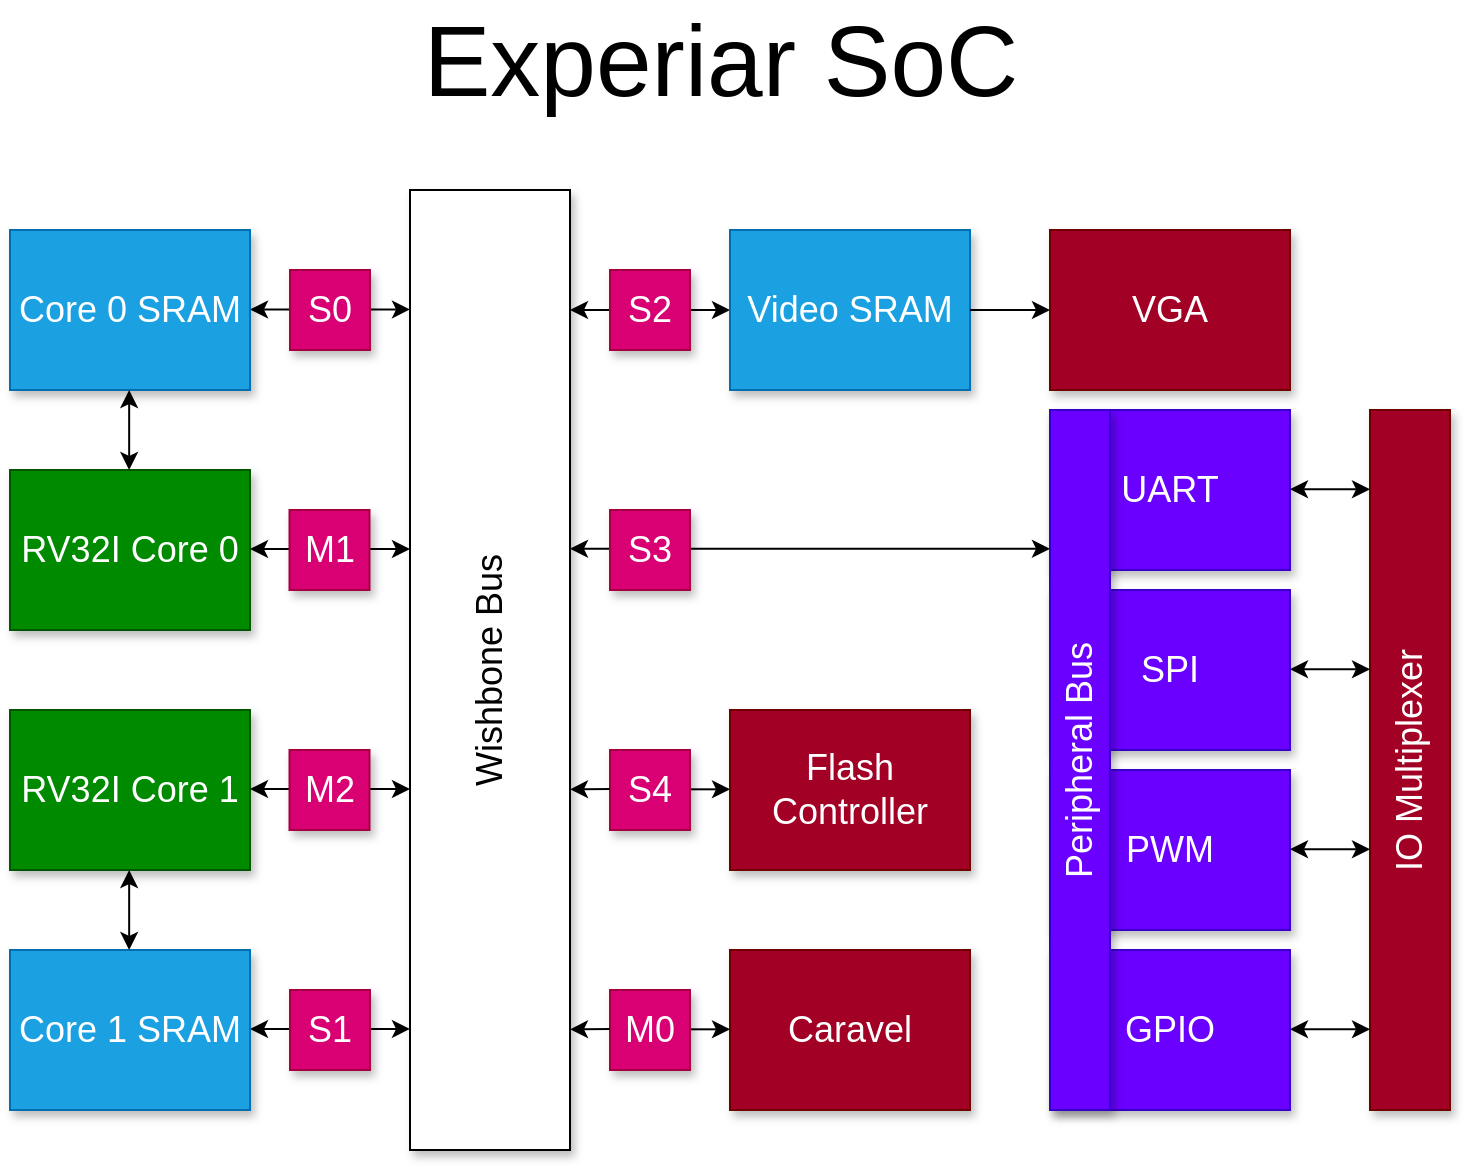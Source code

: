 <mxfile version="18.0.6" type="device" pages="4"><diagram name="Overview" id="90a13364-a465-7bf4-72fc-28e22215d7a0"><mxGraphModel dx="1422" dy="845" grid="1" gridSize="10" guides="1" tooltips="1" connect="1" arrows="1" fold="1" page="1" pageScale="1.5" pageWidth="1600" pageHeight="900" math="0" shadow="0"><root><mxCell id="0" style=";html=1;"/><mxCell id="1" style=";html=1;" parent="0"/><mxCell id="UZ_Ps5g1IbQc_ZWrnwA6-3" value="Wishbone Bus" style="whiteSpace=wrap;html=1;shadow=1;fontSize=18;horizontal=0;" parent="1" vertex="1"><mxGeometry x="600" y="220" width="80" height="480" as="geometry"/></mxCell><mxCell id="UZ_Ps5g1IbQc_ZWrnwA6-5" style="edgeStyle=elbowEdgeStyle;rounded=0;html=1;startArrow=classic;startFill=1;jettySize=auto;orthogonalLoop=1;fontSize=18;elbow=vertical;" parent="1" edge="1"><mxGeometry relative="1" as="geometry"><Array as="points"><mxPoint x="730" y="399.38"/></Array><mxPoint x="680" y="399.38" as="sourcePoint"/><mxPoint x="920" y="399.38" as="targetPoint"/></mxGeometry></mxCell><mxCell id="UZ_Ps5g1IbQc_ZWrnwA6-7" value="RV32I Core 1" style="whiteSpace=wrap;html=1;shadow=1;fontSize=18;fillColor=#008a00;fontColor=#ffffff;strokeColor=#005700;" parent="1" vertex="1"><mxGeometry x="400" y="480" width="120" height="80" as="geometry"/></mxCell><mxCell id="UZ_Ps5g1IbQc_ZWrnwA6-8" value="Caravel" style="whiteSpace=wrap;html=1;shadow=1;fontSize=18;fillColor=#a20025;fontColor=#ffffff;strokeColor=#6F0000;" parent="1" vertex="1"><mxGeometry x="760" y="600" width="120" height="80" as="geometry"/></mxCell><mxCell id="UZ_Ps5g1IbQc_ZWrnwA6-9" value="GPIO" style="whiteSpace=wrap;html=1;shadow=1;fontSize=18;fillColor=#6a00ff;fontColor=#ffffff;strokeColor=#3700CC;" parent="1" vertex="1"><mxGeometry x="920" y="600" width="120" height="80" as="geometry"/></mxCell><mxCell id="UZ_Ps5g1IbQc_ZWrnwA6-10" value="UART" style="whiteSpace=wrap;html=1;shadow=1;fontSize=18;fillColor=#6a00ff;fontColor=#ffffff;strokeColor=#3700CC;" parent="1" vertex="1"><mxGeometry x="920" y="330" width="120" height="80" as="geometry"/></mxCell><mxCell id="UZ_Ps5g1IbQc_ZWrnwA6-11" value="SPI" style="whiteSpace=wrap;html=1;shadow=1;fontSize=18;fillColor=#6a00ff;fontColor=#ffffff;strokeColor=#3700CC;" parent="1" vertex="1"><mxGeometry x="920" y="420" width="120" height="80" as="geometry"/></mxCell><mxCell id="UZ_Ps5g1IbQc_ZWrnwA6-12" value="PWM" style="whiteSpace=wrap;html=1;shadow=1;fontSize=18;fillColor=#6a00ff;fontColor=#ffffff;strokeColor=#3700CC;" parent="1" vertex="1"><mxGeometry x="920" y="510" width="120" height="80" as="geometry"/></mxCell><mxCell id="UZ_Ps5g1IbQc_ZWrnwA6-13" value="S3" style="whiteSpace=wrap;html=1;shadow=1;fontSize=18;fillColor=#d80073;fontColor=#ffffff;strokeColor=#A50040;" parent="1" vertex="1"><mxGeometry x="700" y="380" width="40" height="40" as="geometry"/></mxCell><mxCell id="UZ_Ps5g1IbQc_ZWrnwA6-20" value="RV32I Core 0" style="whiteSpace=wrap;html=1;shadow=1;fontSize=18;fillColor=#008a00;fontColor=#ffffff;strokeColor=#005700;" parent="1" vertex="1"><mxGeometry x="400" y="360" width="120" height="80" as="geometry"/></mxCell><mxCell id="UZ_Ps5g1IbQc_ZWrnwA6-24" style="edgeStyle=elbowEdgeStyle;rounded=0;html=1;startArrow=classic;startFill=1;jettySize=auto;orthogonalLoop=1;fontSize=18;elbow=vertical;" parent="1" edge="1"><mxGeometry relative="1" as="geometry"><Array as="points"><mxPoint x="730" y="280"/></Array><mxPoint x="680" y="280" as="sourcePoint"/><mxPoint x="760" y="280" as="targetPoint"/></mxGeometry></mxCell><mxCell id="UZ_Ps5g1IbQc_ZWrnwA6-25" style="edgeStyle=elbowEdgeStyle;rounded=0;html=1;startArrow=classic;startFill=1;jettySize=auto;orthogonalLoop=1;fontSize=18;elbow=vertical;" parent="1" edge="1"><mxGeometry relative="1" as="geometry"><Array as="points"><mxPoint x="570" y="639.49"/></Array><mxPoint x="520" y="639.49" as="sourcePoint"/><mxPoint x="600" y="639.49" as="targetPoint"/></mxGeometry></mxCell><mxCell id="UZ_Ps5g1IbQc_ZWrnwA6-27" style="edgeStyle=elbowEdgeStyle;rounded=0;html=1;startArrow=classic;startFill=1;jettySize=auto;orthogonalLoop=1;fontSize=18;elbow=vertical;" parent="1" edge="1"><mxGeometry relative="1" as="geometry"><Array as="points"><mxPoint x="570" y="519.5"/></Array><mxPoint x="520" y="519.5" as="sourcePoint"/><mxPoint x="600" y="519.5" as="targetPoint"/></mxGeometry></mxCell><mxCell id="UZ_Ps5g1IbQc_ZWrnwA6-17" value="M2" style="whiteSpace=wrap;html=1;shadow=1;fontSize=18;fillColor=#d80073;fontColor=#ffffff;strokeColor=#A50040;" parent="1" vertex="1"><mxGeometry x="539.75" y="500" width="40" height="40" as="geometry"/></mxCell><mxCell id="UZ_Ps5g1IbQc_ZWrnwA6-14" value="S2" style="whiteSpace=wrap;html=1;shadow=1;fontSize=18;fillColor=#d80073;fontColor=#ffffff;strokeColor=#A50040;" parent="1" vertex="1"><mxGeometry x="700" y="260" width="40" height="40" as="geometry"/></mxCell><mxCell id="UZ_Ps5g1IbQc_ZWrnwA6-15" value="S1" style="whiteSpace=wrap;html=1;shadow=1;fontSize=18;fillColor=#d80073;fontColor=#ffffff;strokeColor=#A50040;" parent="1" vertex="1"><mxGeometry x="540" y="620" width="40" height="40" as="geometry"/></mxCell><mxCell id="UZ_Ps5g1IbQc_ZWrnwA6-35" style="rounded=0;html=1;startArrow=classic;startFill=1;jettySize=auto;orthogonalLoop=1;fontSize=18;elbow=vertical;" parent="1" edge="1"><mxGeometry relative="1" as="geometry"><mxPoint x="520" y="279.74" as="sourcePoint"/><mxPoint x="600" y="279.74" as="targetPoint"/></mxGeometry></mxCell><mxCell id="UZ_Ps5g1IbQc_ZWrnwA6-36" value="S0" style="whiteSpace=wrap;html=1;shadow=1;fontSize=18;fillColor=#d80073;fontColor=#ffffff;strokeColor=#A50040;" parent="1" vertex="1"><mxGeometry x="540" y="260" width="40" height="40" as="geometry"/></mxCell><mxCell id="UZ_Ps5g1IbQc_ZWrnwA6-37" value="VGA" style="whiteSpace=wrap;html=1;shadow=1;fontSize=18;fillColor=#a20025;fontColor=#ffffff;strokeColor=#6F0000;" parent="1" vertex="1"><mxGeometry x="920" y="240" width="120" height="80" as="geometry"/></mxCell><mxCell id="UZ_Ps5g1IbQc_ZWrnwA6-40" value="&lt;font style=&quot;font-size: 50px&quot;&gt;Experiar SoC&lt;/font&gt;" style="text;html=1;align=center;verticalAlign=middle;resizable=0;points=[];autosize=1;strokeColor=none;fillColor=none;" parent="1" vertex="1"><mxGeometry x="600" y="140" width="310" height="30" as="geometry"/></mxCell><mxCell id="kM74UwxNNXxwJC0oGJvD-1" style="edgeStyle=elbowEdgeStyle;rounded=0;html=1;startArrow=none;startFill=1;jettySize=auto;orthogonalLoop=1;fontSize=18;elbow=vertical;" parent="1" source="UZ_Ps5g1IbQc_ZWrnwA6-18" edge="1"><mxGeometry relative="1" as="geometry"><Array as="points"><mxPoint x="730" y="639.66"/></Array><mxPoint x="680" y="639.66" as="sourcePoint"/><mxPoint x="760" y="639.66" as="targetPoint"/></mxGeometry></mxCell><mxCell id="UZ_Ps5g1IbQc_ZWrnwA6-18" value="M0" style="whiteSpace=wrap;html=1;shadow=1;fontSize=18;fillColor=#d80073;fontColor=#ffffff;strokeColor=#A50040;" parent="1" vertex="1"><mxGeometry x="700" y="620" width="40" height="40" as="geometry"/></mxCell><mxCell id="kM74UwxNNXxwJC0oGJvD-4" value="" style="edgeStyle=elbowEdgeStyle;rounded=0;html=1;startArrow=classic;startFill=1;jettySize=auto;orthogonalLoop=1;fontSize=18;elbow=vertical;endArrow=none;" parent="1" target="UZ_Ps5g1IbQc_ZWrnwA6-18" edge="1"><mxGeometry relative="1" as="geometry"><Array as="points"/><mxPoint x="680" y="639.66" as="sourcePoint"/><mxPoint x="760" y="639.66" as="targetPoint"/></mxGeometry></mxCell><mxCell id="wLEstRFWey0bqpimKgXL-4" value="Peripheral Bus" style="whiteSpace=wrap;html=1;shadow=1;fontSize=18;fillColor=#6a00ff;fontColor=#ffffff;strokeColor=#3700CC;horizontal=0;" parent="1" vertex="1"><mxGeometry x="920" y="330" width="30" height="350" as="geometry"/></mxCell><mxCell id="wLEstRFWey0bqpimKgXL-5" value="Video SRAM" style="whiteSpace=wrap;html=1;shadow=1;fontSize=18;fillColor=#1ba1e2;fontColor=#ffffff;strokeColor=#006EAF;" parent="1" vertex="1"><mxGeometry x="760" y="240" width="120" height="80" as="geometry"/></mxCell><mxCell id="wLEstRFWey0bqpimKgXL-6" value="Core 1 SRAM" style="whiteSpace=wrap;html=1;shadow=1;fontSize=18;fillColor=#1ba1e2;fontColor=#ffffff;strokeColor=#006EAF;" parent="1" vertex="1"><mxGeometry x="400" y="600" width="120" height="80" as="geometry"/></mxCell><mxCell id="wLEstRFWey0bqpimKgXL-7" value="Core 0 SRAM" style="whiteSpace=wrap;html=1;shadow=1;fontSize=18;fillColor=#1ba1e2;fontColor=#ffffff;strokeColor=#006EAF;" parent="1" vertex="1"><mxGeometry x="400" y="240" width="120" height="80" as="geometry"/></mxCell><mxCell id="wLEstRFWey0bqpimKgXL-8" style="rounded=0;html=1;startArrow=classic;startFill=1;jettySize=auto;orthogonalLoop=1;fontSize=18;elbow=vertical;endArrow=none;endFill=0;" parent="1" edge="1"><mxGeometry relative="1" as="geometry"><mxPoint x="920" y="280" as="sourcePoint"/><mxPoint x="880" y="280" as="targetPoint"/></mxGeometry></mxCell><mxCell id="wLEstRFWey0bqpimKgXL-12" style="edgeStyle=elbowEdgeStyle;rounded=0;html=1;startArrow=none;startFill=1;jettySize=auto;orthogonalLoop=1;fontSize=18;elbow=vertical;" parent="1" source="wLEstRFWey0bqpimKgXL-13" edge="1"><mxGeometry relative="1" as="geometry"><Array as="points"><mxPoint x="730" y="519.66"/></Array><mxPoint x="680" y="519.66" as="sourcePoint"/><mxPoint x="760" y="519.66" as="targetPoint"/></mxGeometry></mxCell><mxCell id="wLEstRFWey0bqpimKgXL-13" value="S4" style="whiteSpace=wrap;html=1;shadow=1;fontSize=18;fillColor=#d80073;fontColor=#ffffff;strokeColor=#A50040;" parent="1" vertex="1"><mxGeometry x="700" y="500" width="40" height="40" as="geometry"/></mxCell><mxCell id="wLEstRFWey0bqpimKgXL-14" value="" style="edgeStyle=elbowEdgeStyle;rounded=0;html=1;startArrow=classic;startFill=1;jettySize=auto;orthogonalLoop=1;fontSize=18;elbow=vertical;endArrow=none;" parent="1" target="wLEstRFWey0bqpimKgXL-13" edge="1"><mxGeometry relative="1" as="geometry"><Array as="points"/><mxPoint x="680" y="519.66" as="sourcePoint"/><mxPoint x="760" y="519.66" as="targetPoint"/></mxGeometry></mxCell><mxCell id="wLEstRFWey0bqpimKgXL-16" style="edgeStyle=elbowEdgeStyle;rounded=0;html=1;startArrow=classic;startFill=1;jettySize=auto;orthogonalLoop=1;fontSize=18;elbow=vertical;" parent="1" edge="1"><mxGeometry relative="1" as="geometry"><Array as="points"><mxPoint x="570" y="399.5"/></Array><mxPoint x="520" y="399.5" as="sourcePoint"/><mxPoint x="600" y="399.5" as="targetPoint"/></mxGeometry></mxCell><mxCell id="wLEstRFWey0bqpimKgXL-17" value="M1" style="whiteSpace=wrap;html=1;shadow=1;fontSize=18;fillColor=#d80073;fontColor=#ffffff;strokeColor=#A50040;" parent="1" vertex="1"><mxGeometry x="539.75" y="380" width="40" height="40" as="geometry"/></mxCell><mxCell id="wLEstRFWey0bqpimKgXL-18" style="rounded=0;html=1;startArrow=classic;startFill=1;jettySize=auto;orthogonalLoop=1;fontSize=18;elbow=vertical;" parent="1" edge="1"><mxGeometry relative="1" as="geometry"><mxPoint x="459.58" y="320" as="sourcePoint"/><mxPoint x="459.58" y="360" as="targetPoint"/></mxGeometry></mxCell><mxCell id="wLEstRFWey0bqpimKgXL-19" style="rounded=0;html=1;startArrow=classic;startFill=1;jettySize=auto;orthogonalLoop=1;fontSize=18;elbow=vertical;" parent="1" edge="1"><mxGeometry relative="1" as="geometry"><mxPoint x="459.58" y="560" as="sourcePoint"/><mxPoint x="459.58" y="600" as="targetPoint"/></mxGeometry></mxCell><mxCell id="wLEstRFWey0bqpimKgXL-21" value="IO Multiplexer" style="whiteSpace=wrap;html=1;shadow=1;fontSize=18;fillColor=#a20025;fontColor=#ffffff;strokeColor=#6F0000;horizontal=0;" parent="1" vertex="1"><mxGeometry x="1080" y="330" width="40" height="350" as="geometry"/></mxCell><mxCell id="wLEstRFWey0bqpimKgXL-23" style="rounded=0;html=1;startArrow=classic;startFill=1;jettySize=auto;orthogonalLoop=1;fontSize=18;elbow=vertical;" parent="1" edge="1"><mxGeometry relative="1" as="geometry"><mxPoint x="1080" y="369.62" as="sourcePoint"/><mxPoint x="1040" y="369.62" as="targetPoint"/></mxGeometry></mxCell><mxCell id="wLEstRFWey0bqpimKgXL-24" style="rounded=0;html=1;startArrow=classic;startFill=1;jettySize=auto;orthogonalLoop=1;fontSize=18;elbow=vertical;" parent="1" edge="1"><mxGeometry relative="1" as="geometry"><mxPoint x="1080" y="459.62" as="sourcePoint"/><mxPoint x="1040" y="459.62" as="targetPoint"/></mxGeometry></mxCell><mxCell id="wLEstRFWey0bqpimKgXL-25" style="rounded=0;html=1;startArrow=classic;startFill=1;jettySize=auto;orthogonalLoop=1;fontSize=18;elbow=vertical;endArrow=classic;endFill=1;" parent="1" edge="1"><mxGeometry relative="1" as="geometry"><mxPoint x="1080" y="549.62" as="sourcePoint"/><mxPoint x="1040" y="549.62" as="targetPoint"/></mxGeometry></mxCell><mxCell id="wLEstRFWey0bqpimKgXL-26" style="rounded=0;html=1;startArrow=classic;startFill=1;jettySize=auto;orthogonalLoop=1;fontSize=18;elbow=vertical;" parent="1" edge="1"><mxGeometry relative="1" as="geometry"><mxPoint x="1080" y="639.62" as="sourcePoint"/><mxPoint x="1040" y="639.62" as="targetPoint"/></mxGeometry></mxCell><mxCell id="QSX9Zqwxl7AYA5HO-VCM-1" value="Flash Controller" style="whiteSpace=wrap;html=1;shadow=1;fontSize=18;fillColor=#a20025;fontColor=#ffffff;strokeColor=#6F0000;" parent="1" vertex="1"><mxGeometry x="760" y="480" width="120" height="80" as="geometry"/></mxCell></root></mxGraphModel></diagram><diagram id="qJxdixML3OBETsP93wJF" name="WB Peripheral Slave"><mxGraphModel dx="1422" dy="865" grid="1" gridSize="10" guides="1" tooltips="1" connect="1" arrows="1" fold="1" page="1" pageScale="1" pageWidth="1600" pageHeight="900" math="0" shadow="0"><root><mxCell id="0"/><mxCell id="1" parent="0"/><mxCell id="SXFsbKK0gId0L47R_KKZ-4" value="Control" style="whiteSpace=wrap;html=1;shadow=1;fontSize=18;spacingBottom=0;verticalAlign=middle;horizontal=0;" vertex="1" parent="1"><mxGeometry x="600" y="160" width="40" height="560" as="geometry"/></mxCell><mxCell id="DW0ePQqmon-jua_sH2RG-1" value="Wishbone Bus" style="whiteSpace=wrap;html=1;shadow=1;fontSize=18;horizontal=0;" vertex="1" parent="1"><mxGeometry x="280" y="160" width="80" height="560" as="geometry"/></mxCell><mxCell id="WBEULo0whtDj3Zxm4Zmf-1" value="WB Peripheral Interface" style="whiteSpace=wrap;html=1;shadow=1;fontSize=18;fillColor=#d80073;fontColor=#ffffff;strokeColor=#A50040;" vertex="1" parent="1"><mxGeometry x="400" y="320" width="120" height="80" as="geometry"/></mxCell><mxCell id="O6xyzAxBYJCqONIUnVJs-1" value="Peripheral 0" style="whiteSpace=wrap;html=1;shadow=1;fontSize=18;fillColor=#6a00ff;fontColor=#ffffff;strokeColor=#3700CC;" vertex="1" parent="1"><mxGeometry x="840" y="200" width="120" height="80" as="geometry"/></mxCell><mxCell id="O6xyzAxBYJCqONIUnVJs-2" value="Data" style="whiteSpace=wrap;html=1;shadow=1;fontSize=18;spacingBottom=0;verticalAlign=middle;horizontal=0;spacingLeft=0;" vertex="1" parent="1"><mxGeometry x="760" y="160" width="40" height="560" as="geometry"/></mxCell><mxCell id="O6xyzAxBYJCqONIUnVJs-3" value="Peripheral 1" style="whiteSpace=wrap;html=1;shadow=1;fontSize=18;fillColor=#6a00ff;fontColor=#ffffff;strokeColor=#3700CC;" vertex="1" parent="1"><mxGeometry x="840" y="320" width="120" height="80" as="geometry"/></mxCell><mxCell id="O6xyzAxBYJCqONIUnVJs-4" value="Peripheral 2" style="whiteSpace=wrap;html=1;shadow=1;fontSize=18;fillColor=#6a00ff;fontColor=#ffffff;strokeColor=#3700CC;" vertex="1" parent="1"><mxGeometry x="840" y="440" width="120" height="80" as="geometry"/></mxCell><mxCell id="O6xyzAxBYJCqONIUnVJs-5" value="Peripheral 3" style="whiteSpace=wrap;html=1;shadow=1;fontSize=18;fillColor=#6a00ff;fontColor=#ffffff;strokeColor=#3700CC;" vertex="1" parent="1"><mxGeometry x="840" y="560" width="120" height="80" as="geometry"/></mxCell><mxCell id="7KxpkSQYapzPD5ly7Ti8-1" style="rounded=0;html=1;startArrow=none;startFill=0;jettySize=auto;orthogonalLoop=1;fontSize=18;elbow=vertical;" edge="1" parent="1"><mxGeometry relative="1" as="geometry"><mxPoint x="720" y="230" as="sourcePoint"/><mxPoint x="840" y="230" as="targetPoint"/></mxGeometry></mxCell><mxCell id="7KxpkSQYapzPD5ly7Ti8-2" style="rounded=0;html=1;startArrow=classic;startFill=1;jettySize=auto;orthogonalLoop=1;fontSize=18;elbow=vertical;" edge="1" parent="1"><mxGeometry relative="1" as="geometry"><mxPoint x="800" y="239.5" as="sourcePoint"/><mxPoint x="840" y="239.5" as="targetPoint"/></mxGeometry></mxCell><mxCell id="O6xyzAxBYJCqONIUnVJs-6" value="Address" style="whiteSpace=wrap;html=1;shadow=1;fontSize=18;spacingBottom=0;verticalAlign=middle;horizontal=0;" vertex="1" parent="1"><mxGeometry x="680" y="160" width="40" height="560" as="geometry"/></mxCell><mxCell id="7KxpkSQYapzPD5ly7Ti8-3" style="rounded=0;html=1;startArrow=none;startFill=0;jettySize=auto;orthogonalLoop=1;fontSize=18;elbow=vertical;" edge="1" parent="1"><mxGeometry relative="1" as="geometry"><mxPoint x="720" y="350" as="sourcePoint"/><mxPoint x="840" y="350" as="targetPoint"/></mxGeometry></mxCell><mxCell id="7KxpkSQYapzPD5ly7Ti8-5" style="rounded=0;html=1;startArrow=none;startFill=0;jettySize=auto;orthogonalLoop=1;fontSize=18;elbow=vertical;" edge="1" parent="1"><mxGeometry relative="1" as="geometry"><mxPoint x="720" y="470" as="sourcePoint"/><mxPoint x="840" y="470" as="targetPoint"/></mxGeometry></mxCell><mxCell id="7KxpkSQYapzPD5ly7Ti8-7" style="rounded=0;html=1;startArrow=none;startFill=0;jettySize=auto;orthogonalLoop=1;fontSize=18;elbow=vertical;" edge="1" parent="1"><mxGeometry relative="1" as="geometry"><mxPoint x="720" y="590" as="sourcePoint"/><mxPoint x="840" y="590" as="targetPoint"/></mxGeometry></mxCell><mxCell id="7KxpkSQYapzPD5ly7Ti8-9" style="rounded=0;html=1;startArrow=classic;startFill=1;jettySize=auto;orthogonalLoop=1;fontSize=18;elbow=vertical;" edge="1" parent="1"><mxGeometry relative="1" as="geometry"><mxPoint x="800" y="359.5" as="sourcePoint"/><mxPoint x="840" y="359.5" as="targetPoint"/></mxGeometry></mxCell><mxCell id="7KxpkSQYapzPD5ly7Ti8-10" style="rounded=0;html=1;startArrow=classic;startFill=1;jettySize=auto;orthogonalLoop=1;fontSize=18;elbow=vertical;" edge="1" parent="1"><mxGeometry relative="1" as="geometry"><mxPoint x="800" y="479.5" as="sourcePoint"/><mxPoint x="840" y="479.5" as="targetPoint"/></mxGeometry></mxCell><mxCell id="7KxpkSQYapzPD5ly7Ti8-11" style="rounded=0;html=1;startArrow=classic;startFill=1;jettySize=auto;orthogonalLoop=1;fontSize=18;elbow=vertical;" edge="1" parent="1"><mxGeometry relative="1" as="geometry"><mxPoint x="800" y="599.5" as="sourcePoint"/><mxPoint x="840" y="599.5" as="targetPoint"/></mxGeometry></mxCell><mxCell id="XUjatEP_WCw-sF20mto2-2" style="rounded=0;html=1;startArrow=classic;startFill=1;jettySize=auto;orthogonalLoop=1;fontSize=18;elbow=vertical;" edge="1" parent="1"><mxGeometry relative="1" as="geometry"><mxPoint x="520" y="359.92" as="sourcePoint"/><mxPoint x="760" y="359.92" as="targetPoint"/></mxGeometry></mxCell><mxCell id="3cnz6B1Ul7J5OH6-t-7P-10" value="32 bit data" style="edgeLabel;html=1;align=center;verticalAlign=middle;resizable=0;points=[];fontSize=11;" vertex="1" connectable="0" parent="XUjatEP_WCw-sF20mto2-2"><mxGeometry x="-0.706" y="1" relative="1" as="geometry"><mxPoint x="5" y="1" as="offset"/></mxGeometry></mxCell><mxCell id="XUjatEP_WCw-sF20mto2-3" style="rounded=0;html=1;startArrow=classic;startFill=1;jettySize=auto;orthogonalLoop=1;fontSize=18;elbow=vertical;" edge="1" parent="1"><mxGeometry relative="1" as="geometry"><mxPoint x="360" y="359.5" as="sourcePoint"/><mxPoint x="400" y="359.5" as="targetPoint"/></mxGeometry></mxCell><mxCell id="sowOLdDsDXx4t-g9BsWQ-2" style="rounded=0;html=1;startArrow=none;startFill=0;jettySize=auto;orthogonalLoop=1;fontSize=18;elbow=vertical;" edge="1" parent="1"><mxGeometry relative="1" as="geometry"><mxPoint x="459.5" y="280" as="sourcePoint"/><mxPoint x="459.5" y="320" as="targetPoint"/></mxGeometry></mxCell><mxCell id="3cnz6B1Ul7J5OH6-t-7P-13" value="&lt;span style=&quot;color: rgb(255 , 255 , 255)&quot;&gt;&lt;font style=&quot;font-size: 11px&quot;&gt;4 bit Slave ID&lt;/font&gt;&lt;/span&gt;" style="edgeLabel;html=1;align=center;verticalAlign=middle;resizable=0;points=[];fontSize=11;" vertex="1" connectable="0" parent="sowOLdDsDXx4t-g9BsWQ-2"><mxGeometry x="-0.478" y="-1" relative="1" as="geometry"><mxPoint x="2" y="-10" as="offset"/></mxGeometry></mxCell><mxCell id="SXFsbKK0gId0L47R_KKZ-3" style="rounded=0;html=1;startArrow=none;startFill=0;jettySize=auto;orthogonalLoop=1;fontSize=18;elbow=vertical;" edge="1" parent="1"><mxGeometry relative="1" as="geometry"><mxPoint x="520" y="340" as="sourcePoint"/><mxPoint x="680" y="340" as="targetPoint"/></mxGeometry></mxCell><mxCell id="3cnz6B1Ul7J5OH6-t-7P-11" value="24 bit address" style="edgeLabel;html=1;align=center;verticalAlign=middle;resizable=0;points=[];fontSize=11;" vertex="1" connectable="0" parent="SXFsbKK0gId0L47R_KKZ-3"><mxGeometry x="-0.408" relative="1" as="geometry"><mxPoint x="-7" as="offset"/></mxGeometry></mxCell><mxCell id="SXFsbKK0gId0L47R_KKZ-12" style="rounded=0;html=1;startArrow=none;startFill=0;jettySize=auto;orthogonalLoop=1;fontSize=18;elbow=vertical;" edge="1" parent="1"><mxGeometry relative="1" as="geometry"><mxPoint x="640" y="610" as="sourcePoint"/><mxPoint x="840" y="610" as="targetPoint"/></mxGeometry></mxCell><mxCell id="SXFsbKK0gId0L47R_KKZ-13" value="RW" style="edgeLabel;html=1;align=center;verticalAlign=middle;resizable=0;points=[];" vertex="1" connectable="0" parent="SXFsbKK0gId0L47R_KKZ-12"><mxGeometry x="-0.24" y="1" relative="1" as="geometry"><mxPoint x="24" as="offset"/></mxGeometry></mxCell><mxCell id="SXFsbKK0gId0L47R_KKZ-14" style="rounded=0;html=1;startArrow=none;startFill=0;jettySize=auto;orthogonalLoop=1;fontSize=18;elbow=vertical;" edge="1" parent="1"><mxGeometry relative="1" as="geometry"><mxPoint x="840" y="620" as="sourcePoint"/><mxPoint x="640" y="620" as="targetPoint"/></mxGeometry></mxCell><mxCell id="SXFsbKK0gId0L47R_KKZ-15" value="Busy" style="edgeLabel;html=1;align=center;verticalAlign=middle;resizable=0;points=[];" vertex="1" connectable="0" parent="SXFsbKK0gId0L47R_KKZ-14"><mxGeometry x="-0.24" y="1" relative="1" as="geometry"><mxPoint x="-24" y="-1" as="offset"/></mxGeometry></mxCell><mxCell id="SXFsbKK0gId0L47R_KKZ-16" style="rounded=0;html=1;startArrow=none;startFill=0;jettySize=auto;orthogonalLoop=1;fontSize=18;elbow=vertical;" edge="1" parent="1"><mxGeometry relative="1" as="geometry"><mxPoint x="640" y="490" as="sourcePoint"/><mxPoint x="840" y="490" as="targetPoint"/></mxGeometry></mxCell><mxCell id="SXFsbKK0gId0L47R_KKZ-17" value="RW" style="edgeLabel;html=1;align=center;verticalAlign=middle;resizable=0;points=[];" vertex="1" connectable="0" parent="SXFsbKK0gId0L47R_KKZ-16"><mxGeometry x="-0.24" y="1" relative="1" as="geometry"><mxPoint x="24" as="offset"/></mxGeometry></mxCell><mxCell id="SXFsbKK0gId0L47R_KKZ-18" style="rounded=0;html=1;startArrow=none;startFill=0;jettySize=auto;orthogonalLoop=1;fontSize=18;elbow=vertical;" edge="1" parent="1"><mxGeometry relative="1" as="geometry"><mxPoint x="840" y="500" as="sourcePoint"/><mxPoint x="640" y="500" as="targetPoint"/></mxGeometry></mxCell><mxCell id="SXFsbKK0gId0L47R_KKZ-19" value="Busy" style="edgeLabel;html=1;align=center;verticalAlign=middle;resizable=0;points=[];" vertex="1" connectable="0" parent="SXFsbKK0gId0L47R_KKZ-18"><mxGeometry x="-0.24" y="1" relative="1" as="geometry"><mxPoint x="-24" y="-1" as="offset"/></mxGeometry></mxCell><mxCell id="SXFsbKK0gId0L47R_KKZ-20" style="rounded=0;html=1;startArrow=none;startFill=0;jettySize=auto;orthogonalLoop=1;fontSize=18;elbow=vertical;" edge="1" parent="1"><mxGeometry relative="1" as="geometry"><mxPoint x="640" y="370" as="sourcePoint"/><mxPoint x="840" y="370" as="targetPoint"/></mxGeometry></mxCell><mxCell id="SXFsbKK0gId0L47R_KKZ-21" value="RW" style="edgeLabel;html=1;align=center;verticalAlign=middle;resizable=0;points=[];" vertex="1" connectable="0" parent="SXFsbKK0gId0L47R_KKZ-20"><mxGeometry x="-0.24" y="1" relative="1" as="geometry"><mxPoint x="24" as="offset"/></mxGeometry></mxCell><mxCell id="SXFsbKK0gId0L47R_KKZ-22" style="rounded=0;html=1;startArrow=none;startFill=0;jettySize=auto;orthogonalLoop=1;fontSize=18;elbow=vertical;" edge="1" parent="1"><mxGeometry relative="1" as="geometry"><mxPoint x="840" y="381" as="sourcePoint"/><mxPoint x="640" y="381" as="targetPoint"/></mxGeometry></mxCell><mxCell id="SXFsbKK0gId0L47R_KKZ-23" value="Busy" style="edgeLabel;html=1;align=center;verticalAlign=middle;resizable=0;points=[];" vertex="1" connectable="0" parent="SXFsbKK0gId0L47R_KKZ-22"><mxGeometry x="-0.24" y="1" relative="1" as="geometry"><mxPoint x="-24" y="-1" as="offset"/></mxGeometry></mxCell><mxCell id="SXFsbKK0gId0L47R_KKZ-24" style="rounded=0;html=1;startArrow=none;startFill=0;jettySize=auto;orthogonalLoop=1;fontSize=18;elbow=vertical;" edge="1" parent="1"><mxGeometry relative="1" as="geometry"><mxPoint x="640" y="250" as="sourcePoint"/><mxPoint x="840" y="250" as="targetPoint"/></mxGeometry></mxCell><mxCell id="SXFsbKK0gId0L47R_KKZ-25" value="RW" style="edgeLabel;html=1;align=center;verticalAlign=middle;resizable=0;points=[];" vertex="1" connectable="0" parent="SXFsbKK0gId0L47R_KKZ-24"><mxGeometry x="-0.24" y="1" relative="1" as="geometry"><mxPoint x="24" as="offset"/></mxGeometry></mxCell><mxCell id="SXFsbKK0gId0L47R_KKZ-26" style="rounded=0;html=1;startArrow=none;startFill=0;jettySize=auto;orthogonalLoop=1;fontSize=18;elbow=vertical;" edge="1" parent="1"><mxGeometry relative="1" as="geometry"><mxPoint x="840" y="260" as="sourcePoint"/><mxPoint x="640" y="260" as="targetPoint"/></mxGeometry></mxCell><mxCell id="SXFsbKK0gId0L47R_KKZ-27" value="Busy" style="edgeLabel;html=1;align=center;verticalAlign=middle;resizable=0;points=[];" vertex="1" connectable="0" parent="SXFsbKK0gId0L47R_KKZ-26"><mxGeometry x="-0.24" y="1" relative="1" as="geometry"><mxPoint x="-24" y="-1" as="offset"/></mxGeometry></mxCell><mxCell id="SXFsbKK0gId0L47R_KKZ-28" style="rounded=0;html=1;startArrow=none;startFill=0;jettySize=auto;orthogonalLoop=1;fontSize=18;elbow=vertical;" edge="1" parent="1"><mxGeometry relative="1" as="geometry"><mxPoint x="520" y="380" as="sourcePoint"/><mxPoint x="600" y="380" as="targetPoint"/></mxGeometry></mxCell><mxCell id="SXFsbKK0gId0L47R_KKZ-29" value="RW" style="edgeLabel;html=1;align=center;verticalAlign=middle;resizable=0;points=[];" vertex="1" connectable="0" parent="SXFsbKK0gId0L47R_KKZ-28"><mxGeometry x="-0.24" y="1" relative="1" as="geometry"><mxPoint x="10" as="offset"/></mxGeometry></mxCell><mxCell id="SXFsbKK0gId0L47R_KKZ-30" style="rounded=0;html=1;startArrow=none;startFill=0;jettySize=auto;orthogonalLoop=1;fontSize=18;elbow=vertical;" edge="1" parent="1"><mxGeometry relative="1" as="geometry"><mxPoint x="600" y="389.92" as="sourcePoint"/><mxPoint x="520" y="389.92" as="targetPoint"/></mxGeometry></mxCell><mxCell id="SXFsbKK0gId0L47R_KKZ-31" value="Busy" style="edgeLabel;html=1;align=center;verticalAlign=middle;resizable=0;points=[];" vertex="1" connectable="0" parent="SXFsbKK0gId0L47R_KKZ-30"><mxGeometry x="-0.24" y="1" relative="1" as="geometry"><mxPoint x="-10" y="-1" as="offset"/></mxGeometry></mxCell><mxCell id="SXFsbKK0gId0L47R_KKZ-32" value="&lt;font style=&quot;font-size: 35px;&quot;&gt;. . .&lt;/font&gt;" style="text;html=1;align=center;verticalAlign=middle;resizable=0;points=[];autosize=1;strokeColor=none;fillColor=none;fontSize=35;rotation=90;" vertex="1" parent="1"><mxGeometry x="881" y="654" width="60" height="50" as="geometry"/></mxCell><mxCell id="3cnz6B1Ul7J5OH6-t-7P-2" style="rounded=0;html=1;startArrow=classic;startFill=1;jettySize=auto;orthogonalLoop=1;fontSize=18;elbow=vertical;endArrow=none;endFill=0;" edge="1" parent="1"><mxGeometry relative="1" as="geometry"><mxPoint x="960" y="239.94" as="sourcePoint"/><mxPoint x="1000" y="239.94" as="targetPoint"/></mxGeometry></mxCell><mxCell id="3cnz6B1Ul7J5OH6-t-7P-14" value="8 bit peripheral ID" style="edgeLabel;html=1;align=center;verticalAlign=middle;resizable=0;points=[];fontSize=11;" vertex="1" connectable="0" parent="3cnz6B1Ul7J5OH6-t-7P-2"><mxGeometry x="0.25" y="1" relative="1" as="geometry"><mxPoint x="55" y="1" as="offset"/></mxGeometry></mxCell><mxCell id="3cnz6B1Ul7J5OH6-t-7P-15" style="rounded=0;html=1;startArrow=classic;startFill=1;jettySize=auto;orthogonalLoop=1;fontSize=18;elbow=vertical;endArrow=none;endFill=0;" edge="1" parent="1"><mxGeometry relative="1" as="geometry"><mxPoint x="960" y="359.86" as="sourcePoint"/><mxPoint x="1000" y="359.86" as="targetPoint"/></mxGeometry></mxCell><mxCell id="3cnz6B1Ul7J5OH6-t-7P-16" value="8 bit peripheral ID" style="edgeLabel;html=1;align=center;verticalAlign=middle;resizable=0;points=[];fontSize=11;" vertex="1" connectable="0" parent="3cnz6B1Ul7J5OH6-t-7P-15"><mxGeometry x="0.25" y="1" relative="1" as="geometry"><mxPoint x="55" y="1" as="offset"/></mxGeometry></mxCell><mxCell id="3cnz6B1Ul7J5OH6-t-7P-17" style="rounded=0;html=1;startArrow=classic;startFill=1;jettySize=auto;orthogonalLoop=1;fontSize=18;elbow=vertical;endArrow=none;endFill=0;" edge="1" parent="1"><mxGeometry relative="1" as="geometry"><mxPoint x="960" y="479.66" as="sourcePoint"/><mxPoint x="1000" y="479.66" as="targetPoint"/></mxGeometry></mxCell><mxCell id="3cnz6B1Ul7J5OH6-t-7P-18" value="8 bit peripheral ID" style="edgeLabel;html=1;align=center;verticalAlign=middle;resizable=0;points=[];fontSize=11;" vertex="1" connectable="0" parent="3cnz6B1Ul7J5OH6-t-7P-17"><mxGeometry x="0.25" y="1" relative="1" as="geometry"><mxPoint x="55" y="1" as="offset"/></mxGeometry></mxCell><mxCell id="3cnz6B1Ul7J5OH6-t-7P-19" style="rounded=0;html=1;startArrow=classic;startFill=1;jettySize=auto;orthogonalLoop=1;fontSize=18;elbow=vertical;endArrow=none;endFill=0;" edge="1" parent="1"><mxGeometry relative="1" as="geometry"><mxPoint x="960" y="599.94" as="sourcePoint"/><mxPoint x="1000" y="599.94" as="targetPoint"/></mxGeometry></mxCell><mxCell id="3cnz6B1Ul7J5OH6-t-7P-20" value="8 bit peripheral ID" style="edgeLabel;html=1;align=center;verticalAlign=middle;resizable=0;points=[];fontSize=11;" vertex="1" connectable="0" parent="3cnz6B1Ul7J5OH6-t-7P-19"><mxGeometry x="0.25" y="1" relative="1" as="geometry"><mxPoint x="55" y="1" as="offset"/></mxGeometry></mxCell><mxCell id="llaWGz24Y2PjFsj7t_Yt-1" value="&lt;font style=&quot;font-size: 50px&quot;&gt;WB Peripheral Slave&lt;/font&gt;" style="text;html=1;align=center;verticalAlign=middle;resizable=0;points=[];autosize=1;strokeColor=none;fillColor=none;" vertex="1" parent="1"><mxGeometry x="400" y="100" width="480" height="30" as="geometry"/></mxCell></root></mxGraphModel></diagram><diagram id="HBfxJZdl8SJl9a_z8i6Y" name="Peripheral"><mxGraphModel dx="1102" dy="865" grid="1" gridSize="10" guides="1" tooltips="1" connect="1" arrows="1" fold="1" page="1" pageScale="1" pageWidth="1600" pageHeight="900" math="0" shadow="0"><root><mxCell id="0"/><mxCell id="1" parent="0"/><mxCell id="LOTEpXWltZuIC_w2B9Z--1" value="Local Address" style="whiteSpace=wrap;html=1;shadow=1;fontSize=18;spacingBottom=0;verticalAlign=middle;horizontal=0;spacingRight=50;spacingLeft=-50;" parent="1" vertex="1"><mxGeometry x="680" y="160" width="40" height="560" as="geometry"/></mxCell><mxCell id="U2Ms_cNOG84_Jv3uA31q-41" value="Local Control" style="whiteSpace=wrap;html=1;shadow=1;fontSize=18;spacingBottom=0;verticalAlign=middle;horizontal=0;spacingLeft=-50;spacingRight=50;" parent="1" vertex="1"><mxGeometry x="600" y="160" width="40" height="560" as="geometry"/></mxCell><mxCell id="U2Ms_cNOG84_Jv3uA31q-43" value="Local Data" style="whiteSpace=wrap;html=1;shadow=1;fontSize=18;spacingBottom=0;verticalAlign=middle;horizontal=0;spacingLeft=-50;spacingRight=50;" parent="1" vertex="1"><mxGeometry x="760" y="160" width="40" height="560" as="geometry"/></mxCell><mxCell id="U2Ms_cNOG84_Jv3uA31q-53" style="rounded=0;html=1;startArrow=classic;startFill=1;jettySize=auto;orthogonalLoop=1;fontSize=18;elbow=vertical;" parent="1" edge="1"><mxGeometry relative="1" as="geometry"><mxPoint x="800.0" y="399.5" as="sourcePoint"/><mxPoint x="840.0" y="399.5" as="targetPoint"/></mxGeometry></mxCell><mxCell id="U2Ms_cNOG84_Jv3uA31q-64" style="rounded=0;html=1;startArrow=none;startFill=0;jettySize=auto;orthogonalLoop=1;fontSize=18;elbow=vertical;" parent="1" edge="1"><mxGeometry relative="1" as="geometry"><mxPoint x="640" y="410" as="sourcePoint"/><mxPoint x="840.0" y="410" as="targetPoint"/></mxGeometry></mxCell><mxCell id="U2Ms_cNOG84_Jv3uA31q-65" value="RW" style="edgeLabel;html=1;align=center;verticalAlign=middle;resizable=0;points=[];" parent="U2Ms_cNOG84_Jv3uA31q-64" vertex="1" connectable="0"><mxGeometry x="-0.24" y="1" relative="1" as="geometry"><mxPoint x="24" as="offset"/></mxGeometry></mxCell><mxCell id="U2Ms_cNOG84_Jv3uA31q-66" style="rounded=0;html=1;startArrow=none;startFill=0;jettySize=auto;orthogonalLoop=1;fontSize=18;elbow=vertical;" parent="1" edge="1"><mxGeometry relative="1" as="geometry"><mxPoint x="840.0" y="420.0" as="sourcePoint"/><mxPoint x="640" y="420.0" as="targetPoint"/></mxGeometry></mxCell><mxCell id="U2Ms_cNOG84_Jv3uA31q-67" value="Busy" style="edgeLabel;html=1;align=center;verticalAlign=middle;resizable=0;points=[];" parent="U2Ms_cNOG84_Jv3uA31q-66" vertex="1" connectable="0"><mxGeometry x="-0.24" y="1" relative="1" as="geometry"><mxPoint x="-24" y="-1" as="offset"/></mxGeometry></mxCell><mxCell id="U2Ms_cNOG84_Jv3uA31q-73" style="rounded=0;html=1;startArrow=classic;startFill=1;jettySize=auto;orthogonalLoop=1;fontSize=18;elbow=vertical;endArrow=none;endFill=0;" parent="1" edge="1"><mxGeometry relative="1" as="geometry"><mxPoint x="459.71" y="200" as="sourcePoint"/><mxPoint x="459.71" y="160" as="targetPoint"/></mxGeometry></mxCell><mxCell id="U2Ms_cNOG84_Jv3uA31q-74" value="8 bit peripheral ID" style="edgeLabel;html=1;align=center;verticalAlign=middle;resizable=0;points=[];fontSize=11;" parent="U2Ms_cNOG84_Jv3uA31q-73" vertex="1" connectable="0"><mxGeometry x="0.25" y="1" relative="1" as="geometry"><mxPoint x="1" y="-15" as="offset"/></mxGeometry></mxCell><mxCell id="U2Ms_cNOG84_Jv3uA31q-81" value="Peripheral Select" style="whiteSpace=wrap;html=1;shadow=1;fontSize=18;fillColor=#d80073;fontColor=#ffffff;strokeColor=#A50040;" parent="1" vertex="1"><mxGeometry x="400" y="200" width="120" height="40" as="geometry"/></mxCell><mxCell id="CXyaU9DIIBPERpLAI1i5-1" style="rounded=0;html=1;startArrow=none;startFill=0;jettySize=auto;orthogonalLoop=1;fontSize=18;elbow=vertical;" parent="1" edge="1"><mxGeometry relative="1" as="geometry"><mxPoint x="520" y="219.76" as="sourcePoint"/><mxPoint x="680" y="219.76" as="targetPoint"/></mxGeometry></mxCell><mxCell id="CXyaU9DIIBPERpLAI1i5-2" value="16 bit address" style="edgeLabel;html=1;align=center;verticalAlign=middle;resizable=0;points=[];fontSize=11;" parent="CXyaU9DIIBPERpLAI1i5-1" vertex="1" connectable="0"><mxGeometry x="-0.408" relative="1" as="geometry"><mxPoint x="-7" as="offset"/></mxGeometry></mxCell><mxCell id="QMsCH0y-Yj6DbJunBPqu-1" value="Device 0 (Config)" style="whiteSpace=wrap;html=1;shadow=1;fontSize=18;fillColor=#6a00ff;fontColor=#ffffff;strokeColor=#3700CC;" parent="1" vertex="1"><mxGeometry x="840" y="180" width="120" height="120" as="geometry"/></mxCell><mxCell id="QMsCH0y-Yj6DbJunBPqu-2" style="rounded=0;html=1;startArrow=classic;startFill=1;jettySize=auto;orthogonalLoop=1;fontSize=18;elbow=vertical;endArrow=none;endFill=0;" parent="1" edge="1"><mxGeometry relative="1" as="geometry"><mxPoint x="960.0" y="239.94" as="sourcePoint"/><mxPoint x="1000.0" y="239.94" as="targetPoint"/></mxGeometry></mxCell><mxCell id="QMsCH0y-Yj6DbJunBPqu-3" value="4 bit device ID" style="edgeLabel;html=1;align=center;verticalAlign=middle;resizable=0;points=[];fontSize=11;" parent="QMsCH0y-Yj6DbJunBPqu-2" vertex="1" connectable="0"><mxGeometry x="0.25" y="1" relative="1" as="geometry"><mxPoint x="55" y="1" as="offset"/></mxGeometry></mxCell><mxCell id="QMsCH0y-Yj6DbJunBPqu-4" value="Device 1" style="whiteSpace=wrap;html=1;shadow=1;fontSize=18;fillColor=#6a00ff;fontColor=#ffffff;strokeColor=#3700CC;" parent="1" vertex="1"><mxGeometry x="840" y="340" width="120" height="120" as="geometry"/></mxCell><mxCell id="QMsCH0y-Yj6DbJunBPqu-5" style="rounded=0;html=1;startArrow=classic;startFill=1;jettySize=auto;orthogonalLoop=1;fontSize=18;elbow=vertical;endArrow=none;endFill=0;" parent="1" edge="1"><mxGeometry relative="1" as="geometry"><mxPoint x="960.0" y="399.94" as="sourcePoint"/><mxPoint x="1000.0" y="399.94" as="targetPoint"/></mxGeometry></mxCell><mxCell id="QMsCH0y-Yj6DbJunBPqu-6" value="4 bit device ID" style="edgeLabel;html=1;align=center;verticalAlign=middle;resizable=0;points=[];fontSize=11;" parent="QMsCH0y-Yj6DbJunBPqu-5" vertex="1" connectable="0"><mxGeometry x="0.25" y="1" relative="1" as="geometry"><mxPoint x="55" y="1" as="offset"/></mxGeometry></mxCell><mxCell id="QMsCH0y-Yj6DbJunBPqu-7" value="Device 2" style="whiteSpace=wrap;html=1;shadow=1;fontSize=18;fillColor=#6a00ff;fontColor=#ffffff;strokeColor=#3700CC;" parent="1" vertex="1"><mxGeometry x="840" y="500" width="120" height="120" as="geometry"/></mxCell><mxCell id="QMsCH0y-Yj6DbJunBPqu-8" style="rounded=0;html=1;startArrow=classic;startFill=1;jettySize=auto;orthogonalLoop=1;fontSize=18;elbow=vertical;endArrow=none;endFill=0;" parent="1" edge="1"><mxGeometry relative="1" as="geometry"><mxPoint x="960.0" y="559.94" as="sourcePoint"/><mxPoint x="1000.0" y="559.94" as="targetPoint"/></mxGeometry></mxCell><mxCell id="QMsCH0y-Yj6DbJunBPqu-9" value="4 bit device ID" style="edgeLabel;html=1;align=center;verticalAlign=middle;resizable=0;points=[];fontSize=11;" parent="QMsCH0y-Yj6DbJunBPqu-8" vertex="1" connectable="0"><mxGeometry x="0.25" y="1" relative="1" as="geometry"><mxPoint x="55" y="1" as="offset"/></mxGeometry></mxCell><mxCell id="IPEjUyAbOu7nZuvk2ihU-1" value="&lt;font style=&quot;font-size: 35px;&quot;&gt;. . .&lt;/font&gt;" style="text;html=1;align=center;verticalAlign=middle;resizable=0;points=[];autosize=1;strokeColor=none;fillColor=none;fontSize=35;rotation=90;" parent="1" vertex="1"><mxGeometry x="881" y="645" width="60" height="50" as="geometry"/></mxCell><mxCell id="axs77J4jbDy7cOG4SPYH-6" style="rounded=0;html=1;startArrow=none;startFill=0;jettySize=auto;orthogonalLoop=1;fontSize=18;elbow=vertical;" parent="1" edge="1"><mxGeometry relative="1" as="geometry"><mxPoint x="720" y="390" as="sourcePoint"/><mxPoint x="840" y="390" as="targetPoint"/></mxGeometry></mxCell><mxCell id="axs77J4jbDy7cOG4SPYH-7" style="rounded=0;html=1;startArrow=classic;startFill=1;jettySize=auto;orthogonalLoop=1;fontSize=18;elbow=vertical;" parent="1" edge="1"><mxGeometry relative="1" as="geometry"><mxPoint x="800.0" y="239.5" as="sourcePoint"/><mxPoint x="840.0" y="239.5" as="targetPoint"/></mxGeometry></mxCell><mxCell id="axs77J4jbDy7cOG4SPYH-8" style="rounded=0;html=1;startArrow=none;startFill=0;jettySize=auto;orthogonalLoop=1;fontSize=18;elbow=vertical;" parent="1" edge="1"><mxGeometry relative="1" as="geometry"><mxPoint x="640" y="250.0" as="sourcePoint"/><mxPoint x="840.0" y="250.0" as="targetPoint"/></mxGeometry></mxCell><mxCell id="axs77J4jbDy7cOG4SPYH-9" value="RW" style="edgeLabel;html=1;align=center;verticalAlign=middle;resizable=0;points=[];" parent="axs77J4jbDy7cOG4SPYH-8" vertex="1" connectable="0"><mxGeometry x="-0.24" y="1" relative="1" as="geometry"><mxPoint x="24" as="offset"/></mxGeometry></mxCell><mxCell id="axs77J4jbDy7cOG4SPYH-10" style="rounded=0;html=1;startArrow=none;startFill=0;jettySize=auto;orthogonalLoop=1;fontSize=18;elbow=vertical;" parent="1" edge="1"><mxGeometry relative="1" as="geometry"><mxPoint x="840.0" y="259.89" as="sourcePoint"/><mxPoint x="640" y="259.89" as="targetPoint"/></mxGeometry></mxCell><mxCell id="axs77J4jbDy7cOG4SPYH-11" value="Busy" style="edgeLabel;html=1;align=center;verticalAlign=middle;resizable=0;points=[];" parent="axs77J4jbDy7cOG4SPYH-10" vertex="1" connectable="0"><mxGeometry x="-0.24" y="1" relative="1" as="geometry"><mxPoint x="-24" y="-1" as="offset"/></mxGeometry></mxCell><mxCell id="axs77J4jbDy7cOG4SPYH-12" style="rounded=0;html=1;startArrow=none;startFill=0;jettySize=auto;orthogonalLoop=1;fontSize=18;elbow=vertical;" parent="1" edge="1"><mxGeometry relative="1" as="geometry"><mxPoint x="720" y="230.0" as="sourcePoint"/><mxPoint x="840" y="230.0" as="targetPoint"/></mxGeometry></mxCell><mxCell id="axs77J4jbDy7cOG4SPYH-13" style="rounded=0;html=1;startArrow=classic;startFill=1;jettySize=auto;orthogonalLoop=1;fontSize=18;elbow=vertical;" parent="1" edge="1"><mxGeometry relative="1" as="geometry"><mxPoint x="800.0" y="559.5" as="sourcePoint"/><mxPoint x="840.0" y="559.5" as="targetPoint"/></mxGeometry></mxCell><mxCell id="axs77J4jbDy7cOG4SPYH-14" style="rounded=0;html=1;startArrow=none;startFill=0;jettySize=auto;orthogonalLoop=1;fontSize=18;elbow=vertical;" parent="1" edge="1"><mxGeometry relative="1" as="geometry"><mxPoint x="640" y="570.0" as="sourcePoint"/><mxPoint x="840.0" y="570.0" as="targetPoint"/></mxGeometry></mxCell><mxCell id="axs77J4jbDy7cOG4SPYH-15" value="RW" style="edgeLabel;html=1;align=center;verticalAlign=middle;resizable=0;points=[];" parent="axs77J4jbDy7cOG4SPYH-14" vertex="1" connectable="0"><mxGeometry x="-0.24" y="1" relative="1" as="geometry"><mxPoint x="24" as="offset"/></mxGeometry></mxCell><mxCell id="axs77J4jbDy7cOG4SPYH-16" style="rounded=0;html=1;startArrow=none;startFill=0;jettySize=auto;orthogonalLoop=1;fontSize=18;elbow=vertical;" parent="1" edge="1"><mxGeometry relative="1" as="geometry"><mxPoint x="840.0" y="580.0" as="sourcePoint"/><mxPoint x="640" y="580.0" as="targetPoint"/></mxGeometry></mxCell><mxCell id="axs77J4jbDy7cOG4SPYH-17" value="Busy" style="edgeLabel;html=1;align=center;verticalAlign=middle;resizable=0;points=[];" parent="axs77J4jbDy7cOG4SPYH-16" vertex="1" connectable="0"><mxGeometry x="-0.24" y="1" relative="1" as="geometry"><mxPoint x="-24" y="-1" as="offset"/></mxGeometry></mxCell><mxCell id="axs77J4jbDy7cOG4SPYH-18" style="rounded=0;html=1;startArrow=none;startFill=0;jettySize=auto;orthogonalLoop=1;fontSize=18;elbow=vertical;" parent="1" edge="1"><mxGeometry relative="1" as="geometry"><mxPoint x="720" y="550.0" as="sourcePoint"/><mxPoint x="840" y="550.0" as="targetPoint"/></mxGeometry></mxCell><mxCell id="axs77J4jbDy7cOG4SPYH-30" value="Peripheral Control" style="whiteSpace=wrap;html=1;shadow=1;fontSize=18;fillColor=#d80073;fontColor=#ffffff;strokeColor=#A50040;" parent="1" vertex="1"><mxGeometry x="400" y="280" width="120" height="80" as="geometry"/></mxCell><mxCell id="axs77J4jbDy7cOG4SPYH-31" style="rounded=0;html=1;startArrow=classic;startFill=1;jettySize=auto;orthogonalLoop=1;fontSize=18;elbow=vertical;endArrow=none;endFill=0;" parent="1" edge="1"><mxGeometry relative="1" as="geometry"><mxPoint x="459.58" y="280" as="sourcePoint"/><mxPoint x="459.58" y="240" as="targetPoint"/></mxGeometry></mxCell><mxCell id="axs77J4jbDy7cOG4SPYH-33" style="rounded=0;html=1;startArrow=none;startFill=0;jettySize=auto;orthogonalLoop=1;fontSize=18;elbow=vertical;" parent="1" edge="1"><mxGeometry relative="1" as="geometry"><mxPoint x="520" y="320.0" as="sourcePoint"/><mxPoint x="600" y="320" as="targetPoint"/></mxGeometry></mxCell><mxCell id="axs77J4jbDy7cOG4SPYH-34" value="RW" style="edgeLabel;html=1;align=center;verticalAlign=middle;resizable=0;points=[];" parent="axs77J4jbDy7cOG4SPYH-33" vertex="1" connectable="0"><mxGeometry x="-0.24" y="1" relative="1" as="geometry"><mxPoint x="10" as="offset"/></mxGeometry></mxCell><mxCell id="axs77J4jbDy7cOG4SPYH-35" style="rounded=0;html=1;startArrow=none;startFill=0;jettySize=auto;orthogonalLoop=1;fontSize=18;elbow=vertical;" parent="1" edge="1"><mxGeometry relative="1" as="geometry"><mxPoint x="600" y="330" as="sourcePoint"/><mxPoint x="520" y="330.0" as="targetPoint"/></mxGeometry></mxCell><mxCell id="axs77J4jbDy7cOG4SPYH-36" value="Busy" style="edgeLabel;html=1;align=center;verticalAlign=middle;resizable=0;points=[];" parent="axs77J4jbDy7cOG4SPYH-35" vertex="1" connectable="0"><mxGeometry x="-0.24" y="1" relative="1" as="geometry"><mxPoint x="-10" y="-1" as="offset"/></mxGeometry></mxCell><mxCell id="axs77J4jbDy7cOG4SPYH-37" value="Address" style="whiteSpace=wrap;html=1;shadow=1;fontSize=18;spacingBottom=0;verticalAlign=middle;horizontal=0;" parent="1" vertex="1"><mxGeometry x="240" y="160" width="40" height="560" as="geometry"/></mxCell><mxCell id="axs77J4jbDy7cOG4SPYH-38" value="Control" style="whiteSpace=wrap;html=1;shadow=1;fontSize=18;spacingBottom=0;verticalAlign=middle;horizontal=0;" parent="1" vertex="1"><mxGeometry x="160" y="160" width="40" height="560" as="geometry"/></mxCell><mxCell id="axs77J4jbDy7cOG4SPYH-39" value="Data" style="whiteSpace=wrap;html=1;shadow=1;fontSize=18;spacingBottom=0;verticalAlign=middle;horizontal=0;spacingLeft=0;" parent="1" vertex="1"><mxGeometry x="320" y="160" width="40" height="560" as="geometry"/></mxCell><mxCell id="axs77J4jbDy7cOG4SPYH-40" style="rounded=0;html=1;startArrow=classic;startFill=1;jettySize=auto;orthogonalLoop=1;fontSize=18;elbow=vertical;" parent="1" edge="1"><mxGeometry relative="1" as="geometry"><mxPoint x="360.0" y="370" as="sourcePoint"/><mxPoint x="760" y="370" as="targetPoint"/></mxGeometry></mxCell><mxCell id="axs77J4jbDy7cOG4SPYH-41" style="rounded=0;html=1;startArrow=none;startFill=0;jettySize=auto;orthogonalLoop=1;fontSize=18;elbow=vertical;" parent="1" edge="1"><mxGeometry relative="1" as="geometry"><mxPoint x="200" y="330" as="sourcePoint"/><mxPoint x="400.0" y="330" as="targetPoint"/></mxGeometry></mxCell><mxCell id="axs77J4jbDy7cOG4SPYH-42" value="RW" style="edgeLabel;html=1;align=center;verticalAlign=middle;resizable=0;points=[];" parent="axs77J4jbDy7cOG4SPYH-41" vertex="1" connectable="0"><mxGeometry x="-0.24" y="1" relative="1" as="geometry"><mxPoint x="24" as="offset"/></mxGeometry></mxCell><mxCell id="axs77J4jbDy7cOG4SPYH-43" style="rounded=0;html=1;startArrow=none;startFill=0;jettySize=auto;orthogonalLoop=1;fontSize=18;elbow=vertical;" parent="1" edge="1"><mxGeometry relative="1" as="geometry"><mxPoint x="400.0" y="340.0" as="sourcePoint"/><mxPoint x="200" y="340.0" as="targetPoint"/></mxGeometry></mxCell><mxCell id="axs77J4jbDy7cOG4SPYH-44" value="Busy" style="edgeLabel;html=1;align=center;verticalAlign=middle;resizable=0;points=[];" parent="axs77J4jbDy7cOG4SPYH-43" vertex="1" connectable="0"><mxGeometry x="-0.24" y="1" relative="1" as="geometry"><mxPoint x="-24" y="-1" as="offset"/></mxGeometry></mxCell><mxCell id="axs77J4jbDy7cOG4SPYH-45" style="rounded=0;html=1;startArrow=none;startFill=0;jettySize=auto;orthogonalLoop=1;fontSize=18;elbow=vertical;" parent="1" edge="1"><mxGeometry relative="1" as="geometry"><mxPoint x="280" y="310" as="sourcePoint"/><mxPoint x="400" y="310" as="targetPoint"/></mxGeometry></mxCell><mxCell id="axs77J4jbDy7cOG4SPYH-46" style="rounded=0;html=1;startArrow=none;startFill=0;jettySize=auto;orthogonalLoop=1;fontSize=18;elbow=vertical;" parent="1" edge="1"><mxGeometry relative="1" as="geometry"><mxPoint x="280" y="219.79" as="sourcePoint"/><mxPoint x="400" y="219.79" as="targetPoint"/></mxGeometry></mxCell><mxCell id="vsvImXAhhU4eWrc5s5RR-1" value="&lt;font style=&quot;font-size: 50px&quot;&gt;Peripheral&lt;/font&gt;" style="text;html=1;align=center;verticalAlign=middle;resizable=0;points=[];autosize=1;strokeColor=none;fillColor=none;" parent="1" vertex="1"><mxGeometry x="520" y="100" width="240" height="30" as="geometry"/></mxCell></root></mxGraphModel></diagram><diagram id="zNZDB-hnwV0upOzUTaEW" name="Peripheral Device"><mxGraphModel dx="1422" dy="865" grid="1" gridSize="10" guides="1" tooltips="1" connect="1" arrows="1" fold="1" page="1" pageScale="1" pageWidth="1600" pageHeight="900" math="0" shadow="0"><root><mxCell id="0"/><mxCell id="1" parent="0"/><mxCell id="EVfUFeR4V3R5RBKCpXwp-1" value="Local Address" style="whiteSpace=wrap;html=1;shadow=1;fontSize=18;spacingBottom=0;verticalAlign=middle;horizontal=0;spacingRight=50;spacingLeft=-50;" vertex="1" parent="1"><mxGeometry x="680" y="160" width="40" height="560" as="geometry"/></mxCell><mxCell id="EVfUFeR4V3R5RBKCpXwp-2" value="Local Control" style="whiteSpace=wrap;html=1;shadow=1;fontSize=18;spacingBottom=0;verticalAlign=middle;horizontal=0;spacingLeft=-50;spacingRight=50;" vertex="1" parent="1"><mxGeometry x="600" y="160" width="40" height="560" as="geometry"/></mxCell><mxCell id="EVfUFeR4V3R5RBKCpXwp-3" value="Local Data" style="whiteSpace=wrap;html=1;shadow=1;fontSize=18;spacingBottom=0;verticalAlign=middle;horizontal=0;spacingLeft=-50;spacingRight=50;" vertex="1" parent="1"><mxGeometry x="760" y="160" width="40" height="560" as="geometry"/></mxCell><mxCell id="EVfUFeR4V3R5RBKCpXwp-4" style="rounded=0;html=1;startArrow=classic;startFill=1;jettySize=auto;orthogonalLoop=1;fontSize=18;elbow=vertical;" edge="1" parent="1"><mxGeometry relative="1" as="geometry"><mxPoint x="800.0" y="399.5" as="sourcePoint"/><mxPoint x="840.0" y="399.5" as="targetPoint"/></mxGeometry></mxCell><mxCell id="EVfUFeR4V3R5RBKCpXwp-5" style="rounded=0;html=1;startArrow=none;startFill=0;jettySize=auto;orthogonalLoop=1;fontSize=18;elbow=vertical;" edge="1" parent="1"><mxGeometry relative="1" as="geometry"><mxPoint x="640" y="410" as="sourcePoint"/><mxPoint x="840.0" y="410" as="targetPoint"/></mxGeometry></mxCell><mxCell id="EVfUFeR4V3R5RBKCpXwp-6" value="RW" style="edgeLabel;html=1;align=center;verticalAlign=middle;resizable=0;points=[];" vertex="1" connectable="0" parent="EVfUFeR4V3R5RBKCpXwp-5"><mxGeometry x="-0.24" y="1" relative="1" as="geometry"><mxPoint x="24" as="offset"/></mxGeometry></mxCell><mxCell id="EVfUFeR4V3R5RBKCpXwp-7" style="rounded=0;html=1;startArrow=none;startFill=0;jettySize=auto;orthogonalLoop=1;fontSize=18;elbow=vertical;" edge="1" parent="1"><mxGeometry relative="1" as="geometry"><mxPoint x="840.0" y="420.0" as="sourcePoint"/><mxPoint x="640" y="420.0" as="targetPoint"/></mxGeometry></mxCell><mxCell id="EVfUFeR4V3R5RBKCpXwp-8" value="Busy" style="edgeLabel;html=1;align=center;verticalAlign=middle;resizable=0;points=[];" vertex="1" connectable="0" parent="EVfUFeR4V3R5RBKCpXwp-7"><mxGeometry x="-0.24" y="1" relative="1" as="geometry"><mxPoint x="-24" y="-1" as="offset"/></mxGeometry></mxCell><mxCell id="EVfUFeR4V3R5RBKCpXwp-9" style="rounded=0;html=1;startArrow=classic;startFill=1;jettySize=auto;orthogonalLoop=1;fontSize=18;elbow=vertical;endArrow=none;endFill=0;" edge="1" parent="1"><mxGeometry relative="1" as="geometry"><mxPoint x="459.71" y="200" as="sourcePoint"/><mxPoint x="459.71" y="160" as="targetPoint"/></mxGeometry></mxCell><mxCell id="EVfUFeR4V3R5RBKCpXwp-10" value="4 bit device ID" style="edgeLabel;html=1;align=center;verticalAlign=middle;resizable=0;points=[];fontSize=11;" vertex="1" connectable="0" parent="EVfUFeR4V3R5RBKCpXwp-9"><mxGeometry x="0.25" y="1" relative="1" as="geometry"><mxPoint x="1" y="-15" as="offset"/></mxGeometry></mxCell><mxCell id="EVfUFeR4V3R5RBKCpXwp-11" value="Device Select" style="whiteSpace=wrap;html=1;shadow=1;fontSize=18;fillColor=#d80073;fontColor=#ffffff;strokeColor=#A50040;" vertex="1" parent="1"><mxGeometry x="400" y="200" width="120" height="40" as="geometry"/></mxCell><mxCell id="EVfUFeR4V3R5RBKCpXwp-12" style="rounded=0;html=1;startArrow=none;startFill=0;jettySize=auto;orthogonalLoop=1;fontSize=18;elbow=vertical;" edge="1" parent="1"><mxGeometry relative="1" as="geometry"><mxPoint x="520" y="219.76" as="sourcePoint"/><mxPoint x="680" y="219.76" as="targetPoint"/></mxGeometry></mxCell><mxCell id="EVfUFeR4V3R5RBKCpXwp-13" value="16 bit address" style="edgeLabel;html=1;align=center;verticalAlign=middle;resizable=0;points=[];fontSize=11;" vertex="1" connectable="0" parent="EVfUFeR4V3R5RBKCpXwp-12"><mxGeometry x="-0.408" relative="1" as="geometry"><mxPoint x="-7" as="offset"/></mxGeometry></mxCell><mxCell id="EVfUFeR4V3R5RBKCpXwp-14" value="Register 0" style="whiteSpace=wrap;html=1;shadow=1;fontSize=18;fillColor=#1ba1e2;fontColor=#ffffff;strokeColor=#006EAF;" vertex="1" parent="1"><mxGeometry x="840" y="180" width="120" height="120" as="geometry"/></mxCell><mxCell id="EVfUFeR4V3R5RBKCpXwp-15" style="rounded=0;html=1;startArrow=classic;startFill=1;jettySize=auto;orthogonalLoop=1;fontSize=18;elbow=vertical;endArrow=none;endFill=0;" edge="1" parent="1"><mxGeometry relative="1" as="geometry"><mxPoint x="960.0" y="239.94" as="sourcePoint"/><mxPoint x="1000.0" y="239.94" as="targetPoint"/></mxGeometry></mxCell><mxCell id="EVfUFeR4V3R5RBKCpXwp-16" value="8 bit register ID" style="edgeLabel;html=1;align=center;verticalAlign=middle;resizable=0;points=[];fontSize=11;" vertex="1" connectable="0" parent="EVfUFeR4V3R5RBKCpXwp-15"><mxGeometry x="0.25" y="1" relative="1" as="geometry"><mxPoint x="55" y="1" as="offset"/></mxGeometry></mxCell><mxCell id="EVfUFeR4V3R5RBKCpXwp-17" value="Register 1" style="whiteSpace=wrap;html=1;shadow=1;fontSize=18;fillColor=#1ba1e2;fontColor=#ffffff;strokeColor=#006EAF;" vertex="1" parent="1"><mxGeometry x="840" y="340" width="120" height="120" as="geometry"/></mxCell><mxCell id="EVfUFeR4V3R5RBKCpXwp-20" value="Register 2" style="whiteSpace=wrap;html=1;shadow=1;fontSize=18;fillColor=#1ba1e2;fontColor=#ffffff;strokeColor=#006EAF;" vertex="1" parent="1"><mxGeometry x="840" y="500" width="120" height="120" as="geometry"/></mxCell><mxCell id="EVfUFeR4V3R5RBKCpXwp-23" value="&lt;font style=&quot;font-size: 35px;&quot;&gt;. . .&lt;/font&gt;" style="text;html=1;align=center;verticalAlign=middle;resizable=0;points=[];autosize=1;strokeColor=none;fillColor=none;fontSize=35;rotation=90;" vertex="1" parent="1"><mxGeometry x="881" y="645" width="60" height="50" as="geometry"/></mxCell><mxCell id="EVfUFeR4V3R5RBKCpXwp-24" style="rounded=0;html=1;startArrow=none;startFill=0;jettySize=auto;orthogonalLoop=1;fontSize=18;elbow=vertical;" edge="1" parent="1"><mxGeometry relative="1" as="geometry"><mxPoint x="720" y="390" as="sourcePoint"/><mxPoint x="840" y="390" as="targetPoint"/></mxGeometry></mxCell><mxCell id="EVfUFeR4V3R5RBKCpXwp-25" style="rounded=0;html=1;startArrow=classic;startFill=1;jettySize=auto;orthogonalLoop=1;fontSize=18;elbow=vertical;" edge="1" parent="1"><mxGeometry relative="1" as="geometry"><mxPoint x="800.0" y="239.5" as="sourcePoint"/><mxPoint x="840.0" y="239.5" as="targetPoint"/></mxGeometry></mxCell><mxCell id="EVfUFeR4V3R5RBKCpXwp-26" style="rounded=0;html=1;startArrow=none;startFill=0;jettySize=auto;orthogonalLoop=1;fontSize=18;elbow=vertical;" edge="1" parent="1"><mxGeometry relative="1" as="geometry"><mxPoint x="640" y="250" as="sourcePoint"/><mxPoint x="840.0" y="250" as="targetPoint"/></mxGeometry></mxCell><mxCell id="EVfUFeR4V3R5RBKCpXwp-27" value="RW" style="edgeLabel;html=1;align=center;verticalAlign=middle;resizable=0;points=[];" vertex="1" connectable="0" parent="EVfUFeR4V3R5RBKCpXwp-26"><mxGeometry x="-0.24" y="1" relative="1" as="geometry"><mxPoint x="24" as="offset"/></mxGeometry></mxCell><mxCell id="EVfUFeR4V3R5RBKCpXwp-28" style="rounded=0;html=1;startArrow=none;startFill=0;jettySize=auto;orthogonalLoop=1;fontSize=18;elbow=vertical;" edge="1" parent="1"><mxGeometry relative="1" as="geometry"><mxPoint x="840.0" y="259.89" as="sourcePoint"/><mxPoint x="640" y="259.89" as="targetPoint"/></mxGeometry></mxCell><mxCell id="EVfUFeR4V3R5RBKCpXwp-29" value="Busy" style="edgeLabel;html=1;align=center;verticalAlign=middle;resizable=0;points=[];" vertex="1" connectable="0" parent="EVfUFeR4V3R5RBKCpXwp-28"><mxGeometry x="-0.24" y="1" relative="1" as="geometry"><mxPoint x="-24" y="-1" as="offset"/></mxGeometry></mxCell><mxCell id="EVfUFeR4V3R5RBKCpXwp-30" style="rounded=0;html=1;startArrow=none;startFill=0;jettySize=auto;orthogonalLoop=1;fontSize=18;elbow=vertical;" edge="1" parent="1"><mxGeometry relative="1" as="geometry"><mxPoint x="720" y="230" as="sourcePoint"/><mxPoint x="840" y="230" as="targetPoint"/></mxGeometry></mxCell><mxCell id="EVfUFeR4V3R5RBKCpXwp-31" style="rounded=0;html=1;startArrow=classic;startFill=1;jettySize=auto;orthogonalLoop=1;fontSize=18;elbow=vertical;" edge="1" parent="1"><mxGeometry relative="1" as="geometry"><mxPoint x="800.0" y="559.5" as="sourcePoint"/><mxPoint x="840.0" y="559.5" as="targetPoint"/></mxGeometry></mxCell><mxCell id="EVfUFeR4V3R5RBKCpXwp-32" style="rounded=0;html=1;startArrow=none;startFill=0;jettySize=auto;orthogonalLoop=1;fontSize=18;elbow=vertical;" edge="1" parent="1"><mxGeometry relative="1" as="geometry"><mxPoint x="640" y="570" as="sourcePoint"/><mxPoint x="840.0" y="570" as="targetPoint"/></mxGeometry></mxCell><mxCell id="EVfUFeR4V3R5RBKCpXwp-33" value="RW" style="edgeLabel;html=1;align=center;verticalAlign=middle;resizable=0;points=[];" vertex="1" connectable="0" parent="EVfUFeR4V3R5RBKCpXwp-32"><mxGeometry x="-0.24" y="1" relative="1" as="geometry"><mxPoint x="24" as="offset"/></mxGeometry></mxCell><mxCell id="EVfUFeR4V3R5RBKCpXwp-34" style="rounded=0;html=1;startArrow=none;startFill=0;jettySize=auto;orthogonalLoop=1;fontSize=18;elbow=vertical;" edge="1" parent="1"><mxGeometry relative="1" as="geometry"><mxPoint x="840.0" y="580.0" as="sourcePoint"/><mxPoint x="640" y="580.0" as="targetPoint"/></mxGeometry></mxCell><mxCell id="EVfUFeR4V3R5RBKCpXwp-35" value="Busy" style="edgeLabel;html=1;align=center;verticalAlign=middle;resizable=0;points=[];" vertex="1" connectable="0" parent="EVfUFeR4V3R5RBKCpXwp-34"><mxGeometry x="-0.24" y="1" relative="1" as="geometry"><mxPoint x="-24" y="-1" as="offset"/></mxGeometry></mxCell><mxCell id="EVfUFeR4V3R5RBKCpXwp-36" style="rounded=0;html=1;startArrow=none;startFill=0;jettySize=auto;orthogonalLoop=1;fontSize=18;elbow=vertical;" edge="1" parent="1"><mxGeometry relative="1" as="geometry"><mxPoint x="720" y="550" as="sourcePoint"/><mxPoint x="840" y="550" as="targetPoint"/></mxGeometry></mxCell><mxCell id="EVfUFeR4V3R5RBKCpXwp-37" value="Device Control" style="whiteSpace=wrap;html=1;shadow=1;fontSize=18;fillColor=#d80073;fontColor=#ffffff;strokeColor=#A50040;" vertex="1" parent="1"><mxGeometry x="400" y="280" width="120" height="80" as="geometry"/></mxCell><mxCell id="EVfUFeR4V3R5RBKCpXwp-38" style="rounded=0;html=1;startArrow=classic;startFill=1;jettySize=auto;orthogonalLoop=1;fontSize=18;elbow=vertical;endArrow=none;endFill=0;" edge="1" parent="1"><mxGeometry relative="1" as="geometry"><mxPoint x="459.58" y="280" as="sourcePoint"/><mxPoint x="459.58" y="240" as="targetPoint"/></mxGeometry></mxCell><mxCell id="EVfUFeR4V3R5RBKCpXwp-39" style="rounded=0;html=1;startArrow=none;startFill=0;jettySize=auto;orthogonalLoop=1;fontSize=18;elbow=vertical;" edge="1" parent="1"><mxGeometry relative="1" as="geometry"><mxPoint x="520" y="320" as="sourcePoint"/><mxPoint x="600" y="320" as="targetPoint"/></mxGeometry></mxCell><mxCell id="EVfUFeR4V3R5RBKCpXwp-40" value="RW" style="edgeLabel;html=1;align=center;verticalAlign=middle;resizable=0;points=[];" vertex="1" connectable="0" parent="EVfUFeR4V3R5RBKCpXwp-39"><mxGeometry x="-0.24" y="1" relative="1" as="geometry"><mxPoint x="10" as="offset"/></mxGeometry></mxCell><mxCell id="EVfUFeR4V3R5RBKCpXwp-41" style="rounded=0;html=1;startArrow=none;startFill=0;jettySize=auto;orthogonalLoop=1;fontSize=18;elbow=vertical;" edge="1" parent="1"><mxGeometry relative="1" as="geometry"><mxPoint x="600" y="330" as="sourcePoint"/><mxPoint x="520" y="330.0" as="targetPoint"/></mxGeometry></mxCell><mxCell id="EVfUFeR4V3R5RBKCpXwp-42" value="Busy" style="edgeLabel;html=1;align=center;verticalAlign=middle;resizable=0;points=[];" vertex="1" connectable="0" parent="EVfUFeR4V3R5RBKCpXwp-41"><mxGeometry x="-0.24" y="1" relative="1" as="geometry"><mxPoint x="-10" y="-1" as="offset"/></mxGeometry></mxCell><mxCell id="EVfUFeR4V3R5RBKCpXwp-43" value="Address" style="whiteSpace=wrap;html=1;shadow=1;fontSize=18;spacingBottom=0;verticalAlign=middle;horizontal=0;" vertex="1" parent="1"><mxGeometry x="240" y="160" width="40" height="560" as="geometry"/></mxCell><mxCell id="EVfUFeR4V3R5RBKCpXwp-44" value="Control" style="whiteSpace=wrap;html=1;shadow=1;fontSize=18;spacingBottom=0;verticalAlign=middle;horizontal=0;" vertex="1" parent="1"><mxGeometry x="160" y="160" width="40" height="560" as="geometry"/></mxCell><mxCell id="EVfUFeR4V3R5RBKCpXwp-45" value="Data" style="whiteSpace=wrap;html=1;shadow=1;fontSize=18;spacingBottom=0;verticalAlign=middle;horizontal=0;spacingLeft=0;" vertex="1" parent="1"><mxGeometry x="320" y="160" width="40" height="560" as="geometry"/></mxCell><mxCell id="EVfUFeR4V3R5RBKCpXwp-46" style="rounded=0;html=1;startArrow=classic;startFill=1;jettySize=auto;orthogonalLoop=1;fontSize=18;elbow=vertical;" edge="1" parent="1"><mxGeometry relative="1" as="geometry"><mxPoint x="360.0" y="370" as="sourcePoint"/><mxPoint x="760" y="370" as="targetPoint"/></mxGeometry></mxCell><mxCell id="EVfUFeR4V3R5RBKCpXwp-47" style="rounded=0;html=1;startArrow=none;startFill=0;jettySize=auto;orthogonalLoop=1;fontSize=18;elbow=vertical;" edge="1" parent="1"><mxGeometry relative="1" as="geometry"><mxPoint x="200" y="330" as="sourcePoint"/><mxPoint x="400.0" y="330" as="targetPoint"/></mxGeometry></mxCell><mxCell id="EVfUFeR4V3R5RBKCpXwp-48" value="RW" style="edgeLabel;html=1;align=center;verticalAlign=middle;resizable=0;points=[];" vertex="1" connectable="0" parent="EVfUFeR4V3R5RBKCpXwp-47"><mxGeometry x="-0.24" y="1" relative="1" as="geometry"><mxPoint x="24" as="offset"/></mxGeometry></mxCell><mxCell id="EVfUFeR4V3R5RBKCpXwp-49" style="rounded=0;html=1;startArrow=none;startFill=0;jettySize=auto;orthogonalLoop=1;fontSize=18;elbow=vertical;" edge="1" parent="1"><mxGeometry relative="1" as="geometry"><mxPoint x="400.0" y="340.0" as="sourcePoint"/><mxPoint x="200" y="340.0" as="targetPoint"/></mxGeometry></mxCell><mxCell id="EVfUFeR4V3R5RBKCpXwp-50" value="Busy" style="edgeLabel;html=1;align=center;verticalAlign=middle;resizable=0;points=[];" vertex="1" connectable="0" parent="EVfUFeR4V3R5RBKCpXwp-49"><mxGeometry x="-0.24" y="1" relative="1" as="geometry"><mxPoint x="-24" y="-1" as="offset"/></mxGeometry></mxCell><mxCell id="EVfUFeR4V3R5RBKCpXwp-51" style="rounded=0;html=1;startArrow=none;startFill=0;jettySize=auto;orthogonalLoop=1;fontSize=18;elbow=vertical;" edge="1" parent="1"><mxGeometry relative="1" as="geometry"><mxPoint x="280" y="310" as="sourcePoint"/><mxPoint x="400" y="310" as="targetPoint"/></mxGeometry></mxCell><mxCell id="EVfUFeR4V3R5RBKCpXwp-52" style="rounded=0;html=1;startArrow=none;startFill=0;jettySize=auto;orthogonalLoop=1;fontSize=18;elbow=vertical;" edge="1" parent="1"><mxGeometry relative="1" as="geometry"><mxPoint x="280" y="219.79" as="sourcePoint"/><mxPoint x="400" y="219.79" as="targetPoint"/></mxGeometry></mxCell><mxCell id="EVfUFeR4V3R5RBKCpXwp-53" style="rounded=0;html=1;startArrow=classic;startFill=1;jettySize=auto;orthogonalLoop=1;fontSize=18;elbow=vertical;endArrow=none;endFill=0;" edge="1" parent="1"><mxGeometry relative="1" as="geometry"><mxPoint x="960.0" y="399.5" as="sourcePoint"/><mxPoint x="1000.0" y="399.5" as="targetPoint"/></mxGeometry></mxCell><mxCell id="EVfUFeR4V3R5RBKCpXwp-54" value="8 bit register ID" style="edgeLabel;html=1;align=center;verticalAlign=middle;resizable=0;points=[];fontSize=11;" vertex="1" connectable="0" parent="EVfUFeR4V3R5RBKCpXwp-53"><mxGeometry x="0.25" y="1" relative="1" as="geometry"><mxPoint x="55" y="1" as="offset"/></mxGeometry></mxCell><mxCell id="EVfUFeR4V3R5RBKCpXwp-55" style="rounded=0;html=1;startArrow=classic;startFill=1;jettySize=auto;orthogonalLoop=1;fontSize=18;elbow=vertical;endArrow=none;endFill=0;" edge="1" parent="1"><mxGeometry relative="1" as="geometry"><mxPoint x="960.0" y="559.5" as="sourcePoint"/><mxPoint x="1000.0" y="559.5" as="targetPoint"/></mxGeometry></mxCell><mxCell id="EVfUFeR4V3R5RBKCpXwp-56" value="8 bit register ID" style="edgeLabel;html=1;align=center;verticalAlign=middle;resizable=0;points=[];fontSize=11;" vertex="1" connectable="0" parent="EVfUFeR4V3R5RBKCpXwp-55"><mxGeometry x="0.25" y="1" relative="1" as="geometry"><mxPoint x="55" y="1" as="offset"/></mxGeometry></mxCell><mxCell id="EVfUFeR4V3R5RBKCpXwp-57" value="Peripheral Device Interface" style="whiteSpace=wrap;html=1;shadow=1;fontSize=18;fillColor=#a20025;fontColor=#ffffff;strokeColor=#6F0000;horizontal=0;" vertex="1" parent="1"><mxGeometry x="1120" y="160" width="80" height="560" as="geometry"/></mxCell><mxCell id="EVfUFeR4V3R5RBKCpXwp-58" style="rounded=0;html=1;startArrow=classic;startFill=1;jettySize=auto;orthogonalLoop=1;fontSize=18;elbow=vertical;" edge="1" parent="1"><mxGeometry relative="1" as="geometry"><mxPoint x="960.0" y="600" as="sourcePoint"/><mxPoint x="1120" y="600" as="targetPoint"/></mxGeometry></mxCell><mxCell id="EVfUFeR4V3R5RBKCpXwp-59" style="rounded=0;html=1;startArrow=classic;startFill=1;jettySize=auto;orthogonalLoop=1;fontSize=18;elbow=vertical;" edge="1" parent="1"><mxGeometry relative="1" as="geometry"><mxPoint x="960" y="439.5" as="sourcePoint"/><mxPoint x="1120" y="439.5" as="targetPoint"/></mxGeometry></mxCell><mxCell id="EVfUFeR4V3R5RBKCpXwp-60" style="rounded=0;html=1;startArrow=classic;startFill=1;jettySize=auto;orthogonalLoop=1;fontSize=18;elbow=vertical;" edge="1" parent="1"><mxGeometry relative="1" as="geometry"><mxPoint x="960" y="280" as="sourcePoint"/><mxPoint x="1120" y="280" as="targetPoint"/></mxGeometry></mxCell><mxCell id="GFJSImui9ZTHql9Dt6mb-1" value="&lt;font style=&quot;font-size: 50px&quot;&gt;Peripheral Device&lt;/font&gt;" style="text;html=1;align=center;verticalAlign=middle;resizable=0;points=[];autosize=1;strokeColor=none;fillColor=none;" vertex="1" parent="1"><mxGeometry x="435" y="100" width="410" height="30" as="geometry"/></mxCell></root></mxGraphModel></diagram></mxfile>
